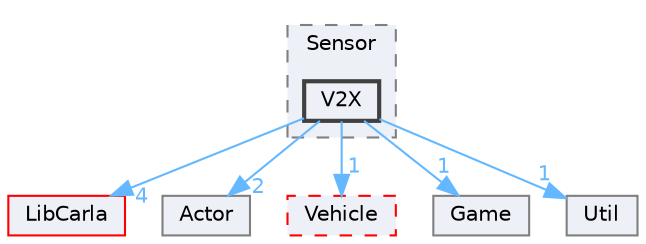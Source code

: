 digraph "V2X"
{
 // INTERACTIVE_SVG=YES
 // LATEX_PDF_SIZE
  bgcolor="transparent";
  edge [fontname=Helvetica,fontsize=10,labelfontname=Helvetica,labelfontsize=10];
  node [fontname=Helvetica,fontsize=10,shape=box,height=0.2,width=0.4];
  compound=true
  subgraph clusterdir_32df69f29a08a23c97cd630e5cd47b2e {
    graph [ bgcolor="#edf0f7", pencolor="grey50", label="Sensor", fontname=Helvetica,fontsize=10 style="filled,dashed", URL="dir_32df69f29a08a23c97cd630e5cd47b2e.html",tooltip=""]
  dir_e8a9e510720d625633a96df87708da20 [label="V2X", fillcolor="#edf0f7", color="grey25", style="filled,bold", URL="dir_e8a9e510720d625633a96df87708da20.html",tooltip=""];
  }
  dir_1604d568fa4d964dfa9079b701bbfa07 [label="LibCarla", fillcolor="#edf0f7", color="red", style="filled", URL="dir_1604d568fa4d964dfa9079b701bbfa07.html",tooltip=""];
  dir_31691989b6ffa820edb06b9eb32cc520 [label="Actor", fillcolor="#edf0f7", color="grey50", style="filled", URL="dir_31691989b6ffa820edb06b9eb32cc520.html",tooltip=""];
  dir_4d620431c9b0dc62fca23e1ed91a49b6 [label="Vehicle", fillcolor="#edf0f7", color="red", style="filled,dashed", URL="dir_4d620431c9b0dc62fca23e1ed91a49b6.html",tooltip=""];
  dir_b708e75f0564cefaa95a07ef1c60fa1d [label="Game", fillcolor="#edf0f7", color="grey50", style="filled", URL="dir_b708e75f0564cefaa95a07ef1c60fa1d.html",tooltip=""];
  dir_c0211e659583c36c301432102f960843 [label="Util", fillcolor="#edf0f7", color="grey50", style="filled", URL="dir_c0211e659583c36c301432102f960843.html",tooltip=""];
  dir_e8a9e510720d625633a96df87708da20->dir_1604d568fa4d964dfa9079b701bbfa07 [headlabel="4", labeldistance=1.5 headhref="dir_000069_000020.html" href="dir_000069_000020.html" color="steelblue1" fontcolor="steelblue1"];
  dir_e8a9e510720d625633a96df87708da20->dir_31691989b6ffa820edb06b9eb32cc520 [headlabel="2", labeldistance=1.5 headhref="dir_000069_000000.html" href="dir_000069_000000.html" color="steelblue1" fontcolor="steelblue1"];
  dir_e8a9e510720d625633a96df87708da20->dir_4d620431c9b0dc62fca23e1ed91a49b6 [headlabel="1", labeldistance=1.5 headhref="dir_000069_000071.html" href="dir_000069_000071.html" color="steelblue1" fontcolor="steelblue1"];
  dir_e8a9e510720d625633a96df87708da20->dir_b708e75f0564cefaa95a07ef1c60fa1d [headlabel="1", labeldistance=1.5 headhref="dir_000069_000017.html" href="dir_000069_000017.html" color="steelblue1" fontcolor="steelblue1"];
  dir_e8a9e510720d625633a96df87708da20->dir_c0211e659583c36c301432102f960843 [headlabel="1", labeldistance=1.5 headhref="dir_000069_000068.html" href="dir_000069_000068.html" color="steelblue1" fontcolor="steelblue1"];
}
